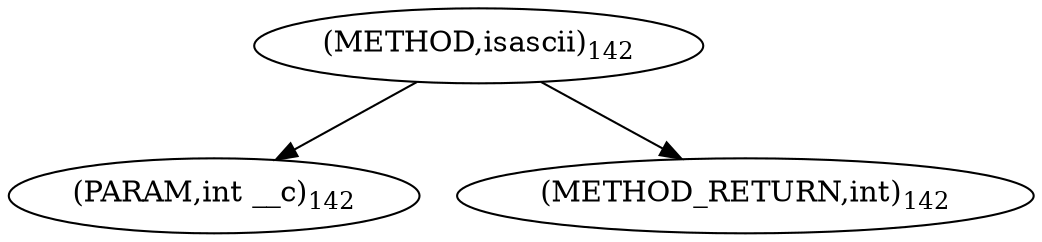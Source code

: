 digraph "isascii" {  
"2987" [label = <(METHOD,isascii)<SUB>142</SUB>> ]
"2988" [label = <(PARAM,int __c)<SUB>142</SUB>> ]
"2989" [label = <(METHOD_RETURN,int)<SUB>142</SUB>> ]
  "2987" -> "2988" 
  "2987" -> "2989" 
}

